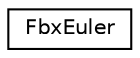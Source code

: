 digraph "クラス階層図"
{
  edge [fontname="Helvetica",fontsize="10",labelfontname="Helvetica",labelfontsize="10"];
  node [fontname="Helvetica",fontsize="10",shape=record];
  rankdir="LR";
  Node0 [label="FbxEuler",height=0.2,width=0.4,color="black", fillcolor="white", style="filled",URL="$class_fbx_euler.html"];
}
